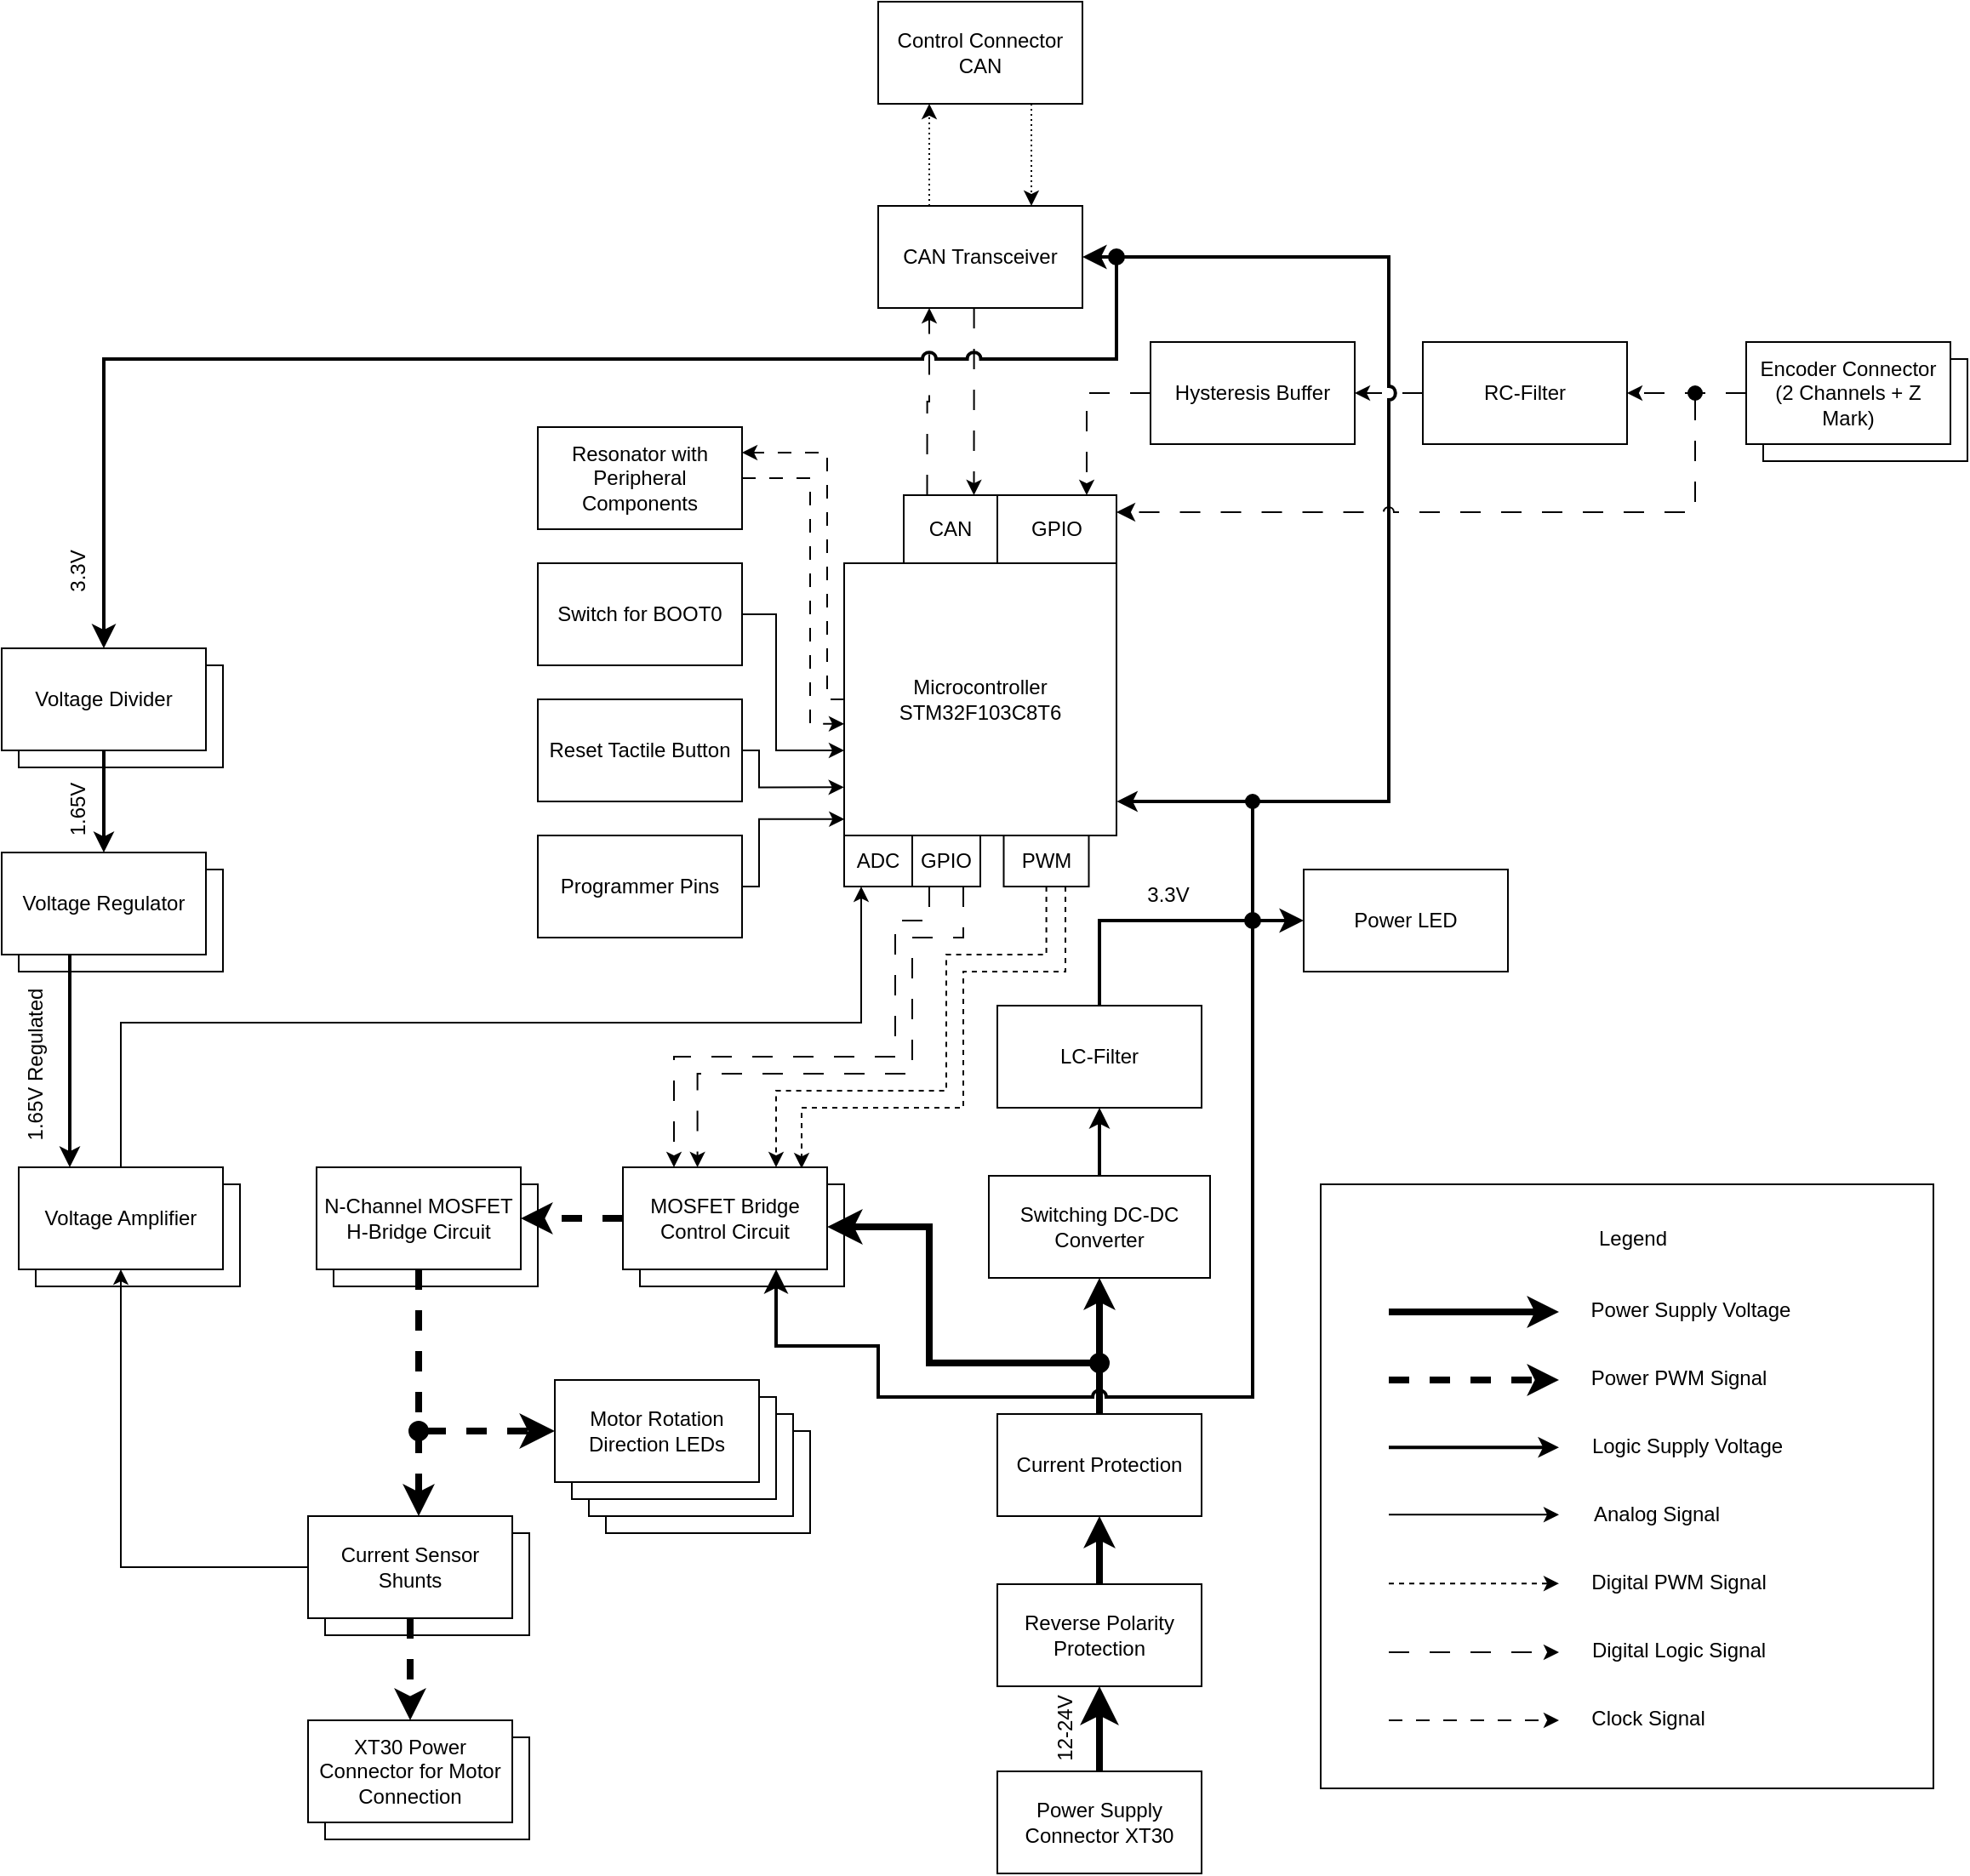 <mxfile version="21.3.7" type="device">
  <diagram name="Страница 1" id="TOjDYo58S94x5N3d6gYC">
    <mxGraphModel dx="2853" dy="1181" grid="1" gridSize="10" guides="1" tooltips="1" connect="1" arrows="1" fold="1" page="1" pageScale="1" pageWidth="827" pageHeight="1169" math="0" shadow="0">
      <root>
        <mxCell id="0" />
        <mxCell id="1" parent="0" />
        <mxCell id="6smfAwCIfCThVby5wnXH-28" value="" style="rounded=0;whiteSpace=wrap;html=1;" parent="1" vertex="1">
          <mxGeometry x="-155" y="725" width="120" height="60" as="geometry" />
        </mxCell>
        <mxCell id="6smfAwCIfCThVby5wnXH-25" value="" style="rounded=0;whiteSpace=wrap;html=1;" parent="1" vertex="1">
          <mxGeometry x="180" y="870" width="120" height="60" as="geometry" />
        </mxCell>
        <mxCell id="6smfAwCIfCThVby5wnXH-24" value="" style="rounded=0;whiteSpace=wrap;html=1;" parent="1" vertex="1">
          <mxGeometry x="170" y="860" width="120" height="60" as="geometry" />
        </mxCell>
        <mxCell id="6smfAwCIfCThVby5wnXH-19" value="" style="rounded=0;whiteSpace=wrap;html=1;" parent="1" vertex="1">
          <mxGeometry x="20" y="725" width="120" height="60" as="geometry" />
        </mxCell>
        <mxCell id="6smfAwCIfCThVby5wnXH-50" style="edgeStyle=orthogonalEdgeStyle;rounded=0;orthogonalLoop=1;jettySize=auto;html=1;entryX=0.25;entryY=0;entryDx=0;entryDy=0;dashed=1;dashPattern=12 12;exitX=0.25;exitY=1;exitDx=0;exitDy=0;" parent="1" source="6smfAwCIfCThVby5wnXH-63" target="6smfAwCIfCThVby5wnXH-16" edge="1">
          <mxGeometry relative="1" as="geometry">
            <mxPoint x="330" y="630" as="targetPoint" />
            <mxPoint x="330" y="550" as="sourcePoint" />
            <Array as="points">
              <mxPoint x="370" y="570" />
              <mxPoint x="350" y="570" />
              <mxPoint x="350" y="650" />
              <mxPoint x="220" y="650" />
            </Array>
          </mxGeometry>
        </mxCell>
        <mxCell id="6smfAwCIfCThVby5wnXH-61" style="edgeStyle=orthogonalEdgeStyle;rounded=0;orthogonalLoop=1;jettySize=auto;html=1;entryX=0.365;entryY=0;entryDx=0;entryDy=0;entryPerimeter=0;dashed=1;dashPattern=12 12;exitX=0.75;exitY=1;exitDx=0;exitDy=0;" parent="1" source="6smfAwCIfCThVby5wnXH-63" target="6smfAwCIfCThVby5wnXH-16" edge="1">
          <mxGeometry relative="1" as="geometry">
            <mxPoint x="340" y="550" as="sourcePoint" />
            <Array as="points">
              <mxPoint x="390" y="580" />
              <mxPoint x="360" y="580" />
              <mxPoint x="360" y="660" />
              <mxPoint x="234" y="660" />
            </Array>
          </mxGeometry>
        </mxCell>
        <mxCell id="6smfAwCIfCThVby5wnXH-70" style="edgeStyle=orthogonalEdgeStyle;rounded=0;orthogonalLoop=1;jettySize=auto;html=1;entryX=1;entryY=0.25;entryDx=0;entryDy=0;dashed=1;dashPattern=8 8;" parent="1" source="6smfAwCIfCThVby5wnXH-1" target="6smfAwCIfCThVby5wnXH-6" edge="1">
          <mxGeometry relative="1" as="geometry">
            <Array as="points">
              <mxPoint x="310" y="440" />
              <mxPoint x="310" y="295" />
            </Array>
          </mxGeometry>
        </mxCell>
        <mxCell id="6smfAwCIfCThVby5wnXH-1" value="&lt;div&gt;&lt;span style=&quot;background-color: initial;&quot;&gt;Microcontroller&lt;/span&gt;&lt;br&gt;&lt;/div&gt;&lt;div&gt;STM32F103C8T6&lt;/div&gt;" style="rounded=0;whiteSpace=wrap;html=1;" parent="1" vertex="1">
          <mxGeometry x="320" y="360" width="160" height="160" as="geometry" />
        </mxCell>
        <mxCell id="6smfAwCIfCThVby5wnXH-68" style="edgeStyle=orthogonalEdgeStyle;rounded=0;orthogonalLoop=1;jettySize=auto;html=1;entryX=-0.001;entryY=0.823;entryDx=0;entryDy=0;entryPerimeter=0;" parent="1" source="6smfAwCIfCThVby5wnXH-2" target="6smfAwCIfCThVby5wnXH-1" edge="1">
          <mxGeometry relative="1" as="geometry">
            <Array as="points">
              <mxPoint x="270" y="470" />
              <mxPoint x="270" y="492" />
            </Array>
          </mxGeometry>
        </mxCell>
        <mxCell id="6smfAwCIfCThVby5wnXH-2" value="Reset Tactile Button" style="whiteSpace=wrap;html=1;" parent="1" vertex="1">
          <mxGeometry x="140" y="440" width="120" height="60" as="geometry" />
        </mxCell>
        <mxCell id="6smfAwCIfCThVby5wnXH-67" style="edgeStyle=orthogonalEdgeStyle;rounded=0;orthogonalLoop=1;jettySize=auto;html=1;entryX=0.001;entryY=0.94;entryDx=0;entryDy=0;entryPerimeter=0;" parent="1" source="6smfAwCIfCThVby5wnXH-3" target="6smfAwCIfCThVby5wnXH-1" edge="1">
          <mxGeometry relative="1" as="geometry">
            <Array as="points">
              <mxPoint x="270" y="550" />
              <mxPoint x="270" y="510" />
            </Array>
          </mxGeometry>
        </mxCell>
        <mxCell id="6smfAwCIfCThVby5wnXH-3" value="Programmer Pins" style="whiteSpace=wrap;html=1;" parent="1" vertex="1">
          <mxGeometry x="140" y="520" width="120" height="60" as="geometry" />
        </mxCell>
        <mxCell id="6smfAwCIfCThVby5wnXH-69" style="edgeStyle=orthogonalEdgeStyle;rounded=0;orthogonalLoop=1;jettySize=auto;html=1;" parent="1" source="6smfAwCIfCThVby5wnXH-5" edge="1">
          <mxGeometry relative="1" as="geometry">
            <mxPoint x="320" y="470" as="targetPoint" />
            <Array as="points">
              <mxPoint x="280" y="390" />
              <mxPoint x="280" y="470" />
              <mxPoint x="320" y="470" />
            </Array>
          </mxGeometry>
        </mxCell>
        <mxCell id="6smfAwCIfCThVby5wnXH-5" value="Switch for BOOT0" style="rounded=0;whiteSpace=wrap;html=1;" parent="1" vertex="1">
          <mxGeometry x="140" y="360" width="120" height="60" as="geometry" />
        </mxCell>
        <mxCell id="6smfAwCIfCThVby5wnXH-71" style="edgeStyle=orthogonalEdgeStyle;rounded=0;orthogonalLoop=1;jettySize=auto;html=1;entryX=0;entryY=0.59;entryDx=0;entryDy=0;entryPerimeter=0;dashed=1;dashPattern=8 8;" parent="1" source="6smfAwCIfCThVby5wnXH-6" target="6smfAwCIfCThVby5wnXH-1" edge="1">
          <mxGeometry relative="1" as="geometry">
            <Array as="points">
              <mxPoint x="300" y="310" />
              <mxPoint x="300" y="454" />
            </Array>
          </mxGeometry>
        </mxCell>
        <mxCell id="6smfAwCIfCThVby5wnXH-6" value="&lt;div&gt;Resonator with Peripheral Components&lt;/div&gt;" style="rounded=0;whiteSpace=wrap;html=1;" parent="1" vertex="1">
          <mxGeometry x="140" y="280" width="120" height="60" as="geometry" />
        </mxCell>
        <mxCell id="6smfAwCIfCThVby5wnXH-82" style="edgeStyle=orthogonalEdgeStyle;rounded=0;orthogonalLoop=1;jettySize=auto;html=1;entryX=0.75;entryY=0;entryDx=0;entryDy=0;dashed=1;dashPattern=12 12;" parent="1" source="6smfAwCIfCThVby5wnXH-7" target="6smfAwCIfCThVby5wnXH-42" edge="1">
          <mxGeometry relative="1" as="geometry">
            <Array as="points">
              <mxPoint x="396" y="265" />
            </Array>
          </mxGeometry>
        </mxCell>
        <mxCell id="6smfAwCIfCThVby5wnXH-84" style="edgeStyle=orthogonalEdgeStyle;rounded=0;orthogonalLoop=1;jettySize=auto;html=1;entryX=0.25;entryY=1;entryDx=0;entryDy=0;dashed=1;dashPattern=1 2;" parent="1" source="6smfAwCIfCThVby5wnXH-7" target="6smfAwCIfCThVby5wnXH-8" edge="1">
          <mxGeometry relative="1" as="geometry">
            <Array as="points">
              <mxPoint x="370" y="130" />
              <mxPoint x="370" y="130" />
            </Array>
          </mxGeometry>
        </mxCell>
        <mxCell id="6smfAwCIfCThVby5wnXH-7" value="&lt;div&gt;CAN Transceiver&lt;/div&gt;" style="rounded=0;whiteSpace=wrap;html=1;" parent="1" vertex="1">
          <mxGeometry x="340" y="150" width="120" height="60" as="geometry" />
        </mxCell>
        <mxCell id="6smfAwCIfCThVby5wnXH-83" style="edgeStyle=orthogonalEdgeStyle;rounded=0;orthogonalLoop=1;jettySize=auto;html=1;entryX=0.75;entryY=0;entryDx=0;entryDy=0;dashed=1;dashPattern=1 2;" parent="1" source="6smfAwCIfCThVby5wnXH-8" target="6smfAwCIfCThVby5wnXH-7" edge="1">
          <mxGeometry relative="1" as="geometry">
            <Array as="points">
              <mxPoint x="430" y="100" />
              <mxPoint x="430" y="100" />
            </Array>
          </mxGeometry>
        </mxCell>
        <mxCell id="6smfAwCIfCThVby5wnXH-8" value="&lt;div&gt;Control Connector&lt;/div&gt;&lt;div&gt;CAN&lt;/div&gt;" style="rounded=0;whiteSpace=wrap;html=1;" parent="1" vertex="1">
          <mxGeometry x="340" y="30" width="120" height="60" as="geometry" />
        </mxCell>
        <mxCell id="6smfAwCIfCThVby5wnXH-37" value="" style="edgeStyle=orthogonalEdgeStyle;rounded=0;orthogonalLoop=1;jettySize=auto;html=1;sourcePerimeterSpacing=0;targetPerimeterSpacing=0;endSize=10;startSize=10;jumpSize=10;strokeWidth=4;" parent="1" source="6smfAwCIfCThVby5wnXH-9" target="6smfAwCIfCThVby5wnXH-12" edge="1">
          <mxGeometry relative="1" as="geometry" />
        </mxCell>
        <mxCell id="6smfAwCIfCThVby5wnXH-9" value="Power Supply Connector XT30" style="rounded=0;whiteSpace=wrap;html=1;" parent="1" vertex="1">
          <mxGeometry x="410" y="1070" width="120" height="60" as="geometry" />
        </mxCell>
        <mxCell id="6smfAwCIfCThVby5wnXH-11" value="Power LED" style="rounded=0;whiteSpace=wrap;html=1;" parent="1" vertex="1">
          <mxGeometry x="590" y="540" width="120" height="60" as="geometry" />
        </mxCell>
        <mxCell id="6smfAwCIfCThVby5wnXH-38" value="" style="edgeStyle=orthogonalEdgeStyle;rounded=0;orthogonalLoop=1;jettySize=auto;html=1;strokeWidth=4;" parent="1" source="6smfAwCIfCThVby5wnXH-12" target="6smfAwCIfCThVby5wnXH-13" edge="1">
          <mxGeometry relative="1" as="geometry" />
        </mxCell>
        <mxCell id="6smfAwCIfCThVby5wnXH-12" value="&lt;div&gt;Reverse Polarity Protection&lt;/div&gt;" style="rounded=0;whiteSpace=wrap;html=1;" parent="1" vertex="1">
          <mxGeometry x="410" y="960" width="120" height="60" as="geometry" />
        </mxCell>
        <mxCell id="6smfAwCIfCThVby5wnXH-39" value="" style="edgeStyle=orthogonalEdgeStyle;rounded=0;orthogonalLoop=1;jettySize=auto;html=1;strokeWidth=4;" parent="1" source="6smfAwCIfCThVby5wnXH-13" target="6smfAwCIfCThVby5wnXH-14" edge="1">
          <mxGeometry relative="1" as="geometry" />
        </mxCell>
        <mxCell id="6smfAwCIfCThVby5wnXH-13" value="Current Protection" style="rounded=0;whiteSpace=wrap;html=1;" parent="1" vertex="1">
          <mxGeometry x="410" y="860" width="120" height="60" as="geometry" />
        </mxCell>
        <mxCell id="6smfAwCIfCThVby5wnXH-41" value="" style="edgeStyle=orthogonalEdgeStyle;rounded=0;orthogonalLoop=1;jettySize=auto;html=1;strokeWidth=2;" parent="1" source="6smfAwCIfCThVby5wnXH-14" target="6smfAwCIfCThVby5wnXH-15" edge="1">
          <mxGeometry relative="1" as="geometry" />
        </mxCell>
        <mxCell id="6smfAwCIfCThVby5wnXH-14" value="Switching DC-DC Converter" style="rounded=0;whiteSpace=wrap;html=1;" parent="1" vertex="1">
          <mxGeometry x="405" y="720" width="130" height="60" as="geometry" />
        </mxCell>
        <mxCell id="6smfAwCIfCThVby5wnXH-43" style="edgeStyle=orthogonalEdgeStyle;rounded=0;orthogonalLoop=1;jettySize=auto;html=1;entryX=1.001;entryY=0.875;entryDx=0;entryDy=0;entryPerimeter=0;strokeWidth=2;" parent="1" source="6smfAwCIfCThVby5wnXH-15" target="6smfAwCIfCThVby5wnXH-1" edge="1">
          <mxGeometry relative="1" as="geometry">
            <mxPoint x="470" y="519" as="targetPoint" />
            <Array as="points">
              <mxPoint x="470" y="570" />
              <mxPoint x="560" y="570" />
              <mxPoint x="560" y="500" />
            </Array>
          </mxGeometry>
        </mxCell>
        <mxCell id="6smfAwCIfCThVby5wnXH-15" value="LC-Filter" style="rounded=0;whiteSpace=wrap;html=1;" parent="1" vertex="1">
          <mxGeometry x="410" y="620" width="120" height="60" as="geometry" />
        </mxCell>
        <mxCell id="6smfAwCIfCThVby5wnXH-17" value="" style="rounded=0;whiteSpace=wrap;html=1;" parent="1" vertex="1">
          <mxGeometry x="200" y="725" width="120" height="60" as="geometry" />
        </mxCell>
        <mxCell id="6smfAwCIfCThVby5wnXH-51" style="edgeStyle=orthogonalEdgeStyle;rounded=0;orthogonalLoop=1;jettySize=auto;html=1;entryX=1;entryY=0.5;entryDx=0;entryDy=0;strokeWidth=4;dashed=1;" parent="1" source="6smfAwCIfCThVby5wnXH-16" target="6smfAwCIfCThVby5wnXH-18" edge="1">
          <mxGeometry relative="1" as="geometry" />
        </mxCell>
        <mxCell id="6smfAwCIfCThVby5wnXH-16" value="MOSFET Bridge Control Circuit" style="rounded=0;whiteSpace=wrap;html=1;" parent="1" vertex="1">
          <mxGeometry x="190" y="715" width="120" height="60" as="geometry" />
        </mxCell>
        <mxCell id="6smfAwCIfCThVby5wnXH-52" style="edgeStyle=orthogonalEdgeStyle;rounded=0;orthogonalLoop=1;jettySize=auto;html=1;strokeWidth=4;dashed=1;" parent="1" source="6smfAwCIfCThVby5wnXH-18" edge="1">
          <mxGeometry relative="1" as="geometry">
            <mxPoint x="70" y="920" as="targetPoint" />
          </mxGeometry>
        </mxCell>
        <mxCell id="6smfAwCIfCThVby5wnXH-18" value="N-Channel MOSFET H-Bridge Circuit" style="rounded=0;whiteSpace=wrap;html=1;" parent="1" vertex="1">
          <mxGeometry x="10" y="715" width="120" height="60" as="geometry" />
        </mxCell>
        <mxCell id="6smfAwCIfCThVby5wnXH-22" value="" style="rounded=0;whiteSpace=wrap;html=1;" parent="1" vertex="1">
          <mxGeometry x="160" y="850" width="120" height="60" as="geometry" />
        </mxCell>
        <mxCell id="6smfAwCIfCThVby5wnXH-23" value="Motor Rotation Direction LEDs" style="rounded=0;whiteSpace=wrap;html=1;" parent="1" vertex="1">
          <mxGeometry x="150" y="840" width="120" height="60" as="geometry" />
        </mxCell>
        <mxCell id="6smfAwCIfCThVby5wnXH-26" value="" style="rounded=0;whiteSpace=wrap;html=1;" parent="1" vertex="1">
          <mxGeometry x="15" y="930" width="120" height="60" as="geometry" />
        </mxCell>
        <mxCell id="6smfAwCIfCThVby5wnXH-57" value="" style="edgeStyle=orthogonalEdgeStyle;rounded=0;orthogonalLoop=1;jettySize=auto;html=1;strokeWidth=4;dashed=1;" parent="1" source="6smfAwCIfCThVby5wnXH-27" target="6smfAwCIfCThVby5wnXH-56" edge="1">
          <mxGeometry relative="1" as="geometry" />
        </mxCell>
        <mxCell id="6smfAwCIfCThVby5wnXH-58" style="edgeStyle=orthogonalEdgeStyle;rounded=0;orthogonalLoop=1;jettySize=auto;html=1;entryX=0.5;entryY=1;entryDx=0;entryDy=0;" parent="1" source="6smfAwCIfCThVby5wnXH-27" target="6smfAwCIfCThVby5wnXH-29" edge="1">
          <mxGeometry relative="1" as="geometry" />
        </mxCell>
        <mxCell id="6smfAwCIfCThVby5wnXH-27" value="Current Sensor Shunts" style="rounded=0;whiteSpace=wrap;html=1;" parent="1" vertex="1">
          <mxGeometry x="5" y="920" width="120" height="60" as="geometry" />
        </mxCell>
        <mxCell id="6smfAwCIfCThVby5wnXH-75" style="edgeStyle=orthogonalEdgeStyle;rounded=0;orthogonalLoop=1;jettySize=auto;html=1;entryX=0.25;entryY=1;entryDx=0;entryDy=0;" parent="1" source="6smfAwCIfCThVby5wnXH-29" target="6smfAwCIfCThVby5wnXH-74" edge="1">
          <mxGeometry relative="1" as="geometry">
            <Array as="points">
              <mxPoint x="-105" y="630" />
              <mxPoint x="330" y="630" />
            </Array>
          </mxGeometry>
        </mxCell>
        <mxCell id="6smfAwCIfCThVby5wnXH-29" value="Voltage Amplifier" style="rounded=0;whiteSpace=wrap;html=1;" parent="1" vertex="1">
          <mxGeometry x="-165" y="715" width="120" height="60" as="geometry" />
        </mxCell>
        <mxCell id="6smfAwCIfCThVby5wnXH-30" value="" style="rounded=0;whiteSpace=wrap;html=1;" parent="1" vertex="1">
          <mxGeometry x="-165" y="540" width="120" height="60" as="geometry" />
        </mxCell>
        <mxCell id="6smfAwCIfCThVby5wnXH-88" style="edgeStyle=orthogonalEdgeStyle;rounded=0;orthogonalLoop=1;jettySize=auto;html=1;entryX=0.25;entryY=0;entryDx=0;entryDy=0;strokeWidth=2;" parent="1" source="6smfAwCIfCThVby5wnXH-31" target="6smfAwCIfCThVby5wnXH-29" edge="1">
          <mxGeometry relative="1" as="geometry">
            <mxPoint x="-115.0" y="710" as="targetPoint" />
            <Array as="points">
              <mxPoint x="-135" y="640" />
              <mxPoint x="-135" y="640" />
            </Array>
          </mxGeometry>
        </mxCell>
        <mxCell id="6smfAwCIfCThVby5wnXH-31" value="Voltage Regulator" style="rounded=0;whiteSpace=wrap;html=1;" parent="1" vertex="1">
          <mxGeometry x="-175" y="530" width="120" height="60" as="geometry" />
        </mxCell>
        <mxCell id="6smfAwCIfCThVby5wnXH-32" value="" style="rounded=0;whiteSpace=wrap;html=1;" parent="1" vertex="1">
          <mxGeometry x="860" y="240" width="120" height="60" as="geometry" />
        </mxCell>
        <mxCell id="6smfAwCIfCThVby5wnXH-76" value="" style="edgeStyle=orthogonalEdgeStyle;rounded=0;orthogonalLoop=1;jettySize=auto;html=1;dashed=1;dashPattern=12 12;" parent="1" source="6smfAwCIfCThVby5wnXH-33" target="6smfAwCIfCThVby5wnXH-34" edge="1">
          <mxGeometry relative="1" as="geometry" />
        </mxCell>
        <mxCell id="6smfAwCIfCThVby5wnXH-33" value="Encoder Connector&lt;br&gt;(2 Channels + Z Mark)" style="rounded=0;whiteSpace=wrap;html=1;" parent="1" vertex="1">
          <mxGeometry x="850" y="230" width="120" height="60" as="geometry" />
        </mxCell>
        <mxCell id="6smfAwCIfCThVby5wnXH-77" value="" style="edgeStyle=orthogonalEdgeStyle;rounded=0;orthogonalLoop=1;jettySize=auto;html=1;dashed=1;dashPattern=12 12;" parent="1" source="6smfAwCIfCThVby5wnXH-34" target="6smfAwCIfCThVby5wnXH-36" edge="1">
          <mxGeometry relative="1" as="geometry" />
        </mxCell>
        <mxCell id="6smfAwCIfCThVby5wnXH-34" value="RC-Filter" style="rounded=0;whiteSpace=wrap;html=1;" parent="1" vertex="1">
          <mxGeometry x="660" y="230" width="120" height="60" as="geometry" />
        </mxCell>
        <mxCell id="6smfAwCIfCThVby5wnXH-78" style="edgeStyle=orthogonalEdgeStyle;rounded=0;orthogonalLoop=1;jettySize=auto;html=1;entryX=0.75;entryY=0;entryDx=0;entryDy=0;dashed=1;dashPattern=12 12;" parent="1" source="6smfAwCIfCThVby5wnXH-36" target="6smfAwCIfCThVby5wnXH-79" edge="1">
          <mxGeometry relative="1" as="geometry">
            <mxPoint x="460" y="310.0" as="targetPoint" />
            <Array as="points">
              <mxPoint x="462" y="260" />
            </Array>
          </mxGeometry>
        </mxCell>
        <mxCell id="6smfAwCIfCThVby5wnXH-36" value="&lt;div&gt;Hysteresis Buffer&lt;/div&gt;" style="rounded=0;whiteSpace=wrap;html=1;" parent="1" vertex="1">
          <mxGeometry x="500" y="230" width="120" height="60" as="geometry" />
        </mxCell>
        <mxCell id="6smfAwCIfCThVby5wnXH-81" style="edgeStyle=orthogonalEdgeStyle;rounded=0;orthogonalLoop=1;jettySize=auto;html=1;exitX=0.25;exitY=0;exitDx=0;exitDy=0;entryX=0.25;entryY=1;entryDx=0;entryDy=0;dashed=1;dashPattern=12 12;" parent="1" source="6smfAwCIfCThVby5wnXH-42" target="6smfAwCIfCThVby5wnXH-7" edge="1">
          <mxGeometry relative="1" as="geometry">
            <mxPoint x="369" y="240" as="targetPoint" />
          </mxGeometry>
        </mxCell>
        <mxCell id="6smfAwCIfCThVby5wnXH-42" value="CAN" style="whiteSpace=wrap;html=1;rotation=0;" parent="1" vertex="1">
          <mxGeometry x="355" y="320" width="55" height="40" as="geometry" />
        </mxCell>
        <mxCell id="6smfAwCIfCThVby5wnXH-46" value="" style="edgeStyle=segmentEdgeStyle;endArrow=none;html=1;curved=0;rounded=0;endSize=8;startSize=8;sourcePerimeterSpacing=0;targetPerimeterSpacing=0;startArrow=oval;startFill=1;endFill=0;" parent="1" edge="1">
          <mxGeometry width="100" relative="1" as="geometry">
            <mxPoint x="560" y="500" as="sourcePoint" />
            <mxPoint x="560" y="500" as="targetPoint" />
            <Array as="points">
              <mxPoint x="560" y="570" />
            </Array>
          </mxGeometry>
        </mxCell>
        <mxCell id="6smfAwCIfCThVby5wnXH-48" value="" style="edgeStyle=segmentEdgeStyle;endArrow=classic;html=1;curved=0;rounded=0;endSize=8;startSize=8;sourcePerimeterSpacing=0;targetPerimeterSpacing=0;strokeWidth=4;entryX=0.917;entryY=0.417;entryDx=0;entryDy=0;entryPerimeter=0;startArrow=oval;startFill=1;" parent="1" target="6smfAwCIfCThVby5wnXH-17" edge="1">
          <mxGeometry width="100" relative="1" as="geometry">
            <mxPoint x="470" y="830" as="sourcePoint" />
            <mxPoint x="400" y="840" as="targetPoint" />
            <Array as="points">
              <mxPoint x="370" y="830" />
              <mxPoint x="370" y="750" />
            </Array>
          </mxGeometry>
        </mxCell>
        <mxCell id="6smfAwCIfCThVby5wnXH-49" value="" style="edgeStyle=segmentEdgeStyle;endArrow=classic;html=1;curved=0;rounded=0;endSize=8;startSize=8;sourcePerimeterSpacing=0;targetPerimeterSpacing=0;startArrow=oval;startFill=1;entryX=0;entryY=0.5;entryDx=0;entryDy=0;strokeWidth=2;" parent="1" target="6smfAwCIfCThVby5wnXH-11" edge="1">
          <mxGeometry width="100" relative="1" as="geometry">
            <mxPoint x="560" y="570" as="sourcePoint" />
            <mxPoint x="680" y="710" as="targetPoint" />
            <Array as="points">
              <mxPoint x="570" y="570" />
              <mxPoint x="570" y="570" />
            </Array>
          </mxGeometry>
        </mxCell>
        <mxCell id="6smfAwCIfCThVby5wnXH-53" value="" style="edgeStyle=segmentEdgeStyle;endArrow=classic;html=1;curved=0;rounded=0;endSize=8;startSize=8;sourcePerimeterSpacing=0;targetPerimeterSpacing=0;entryX=0;entryY=0.5;entryDx=0;entryDy=0;dashed=1;strokeWidth=4;startArrow=oval;startFill=1;" parent="1" target="6smfAwCIfCThVby5wnXH-23" edge="1">
          <mxGeometry width="100" relative="1" as="geometry">
            <mxPoint x="70" y="870" as="sourcePoint" />
            <mxPoint x="170" y="920" as="targetPoint" />
            <Array as="points">
              <mxPoint x="100" y="870" />
            </Array>
          </mxGeometry>
        </mxCell>
        <mxCell id="6smfAwCIfCThVby5wnXH-55" value="" style="rounded=0;whiteSpace=wrap;html=1;" parent="1" vertex="1">
          <mxGeometry x="15" y="1050" width="120" height="60" as="geometry" />
        </mxCell>
        <mxCell id="6smfAwCIfCThVby5wnXH-56" value="XT30 Power Connector for Motor Connection" style="rounded=0;whiteSpace=wrap;html=1;" parent="1" vertex="1">
          <mxGeometry x="5" y="1040" width="120" height="60" as="geometry" />
        </mxCell>
        <mxCell id="6smfAwCIfCThVby5wnXH-59" value="" style="rounded=0;whiteSpace=wrap;html=1;" parent="1" vertex="1">
          <mxGeometry x="-165" y="420" width="120" height="60" as="geometry" />
        </mxCell>
        <mxCell id="6smfAwCIfCThVby5wnXH-87" style="edgeStyle=orthogonalEdgeStyle;rounded=0;orthogonalLoop=1;jettySize=auto;html=1;entryX=0.5;entryY=0;entryDx=0;entryDy=0;strokeWidth=2;" parent="1" source="6smfAwCIfCThVby5wnXH-60" target="6smfAwCIfCThVby5wnXH-31" edge="1">
          <mxGeometry relative="1" as="geometry" />
        </mxCell>
        <mxCell id="6smfAwCIfCThVby5wnXH-60" value="Voltage Divider" style="rounded=0;whiteSpace=wrap;html=1;" parent="1" vertex="1">
          <mxGeometry x="-175" y="410" width="120" height="60" as="geometry" />
        </mxCell>
        <mxCell id="6smfAwCIfCThVby5wnXH-63" value="GPIO" style="whiteSpace=wrap;html=1;" parent="1" vertex="1">
          <mxGeometry x="360" y="520" width="40" height="30" as="geometry" />
        </mxCell>
        <mxCell id="6smfAwCIfCThVby5wnXH-65" style="edgeStyle=orthogonalEdgeStyle;rounded=0;orthogonalLoop=1;jettySize=auto;html=1;entryX=0.75;entryY=0;entryDx=0;entryDy=0;dashed=1;" parent="1" source="6smfAwCIfCThVby5wnXH-64" target="6smfAwCIfCThVby5wnXH-16" edge="1">
          <mxGeometry relative="1" as="geometry">
            <Array as="points">
              <mxPoint x="439" y="590" />
              <mxPoint x="380" y="590" />
              <mxPoint x="380" y="670" />
              <mxPoint x="280" y="670" />
            </Array>
          </mxGeometry>
        </mxCell>
        <mxCell id="6smfAwCIfCThVby5wnXH-66" style="edgeStyle=orthogonalEdgeStyle;rounded=0;orthogonalLoop=1;jettySize=auto;html=1;entryX=0.875;entryY=0.01;entryDx=0;entryDy=0;entryPerimeter=0;dashed=1;" parent="1" source="6smfAwCIfCThVby5wnXH-64" target="6smfAwCIfCThVby5wnXH-16" edge="1">
          <mxGeometry relative="1" as="geometry">
            <Array as="points">
              <mxPoint x="450" y="600" />
              <mxPoint x="390" y="600" />
              <mxPoint x="390" y="680" />
              <mxPoint x="295" y="680" />
            </Array>
          </mxGeometry>
        </mxCell>
        <mxCell id="6smfAwCIfCThVby5wnXH-64" value="PWM" style="whiteSpace=wrap;html=1;" parent="1" vertex="1">
          <mxGeometry x="413.75" y="520" width="50" height="30" as="geometry" />
        </mxCell>
        <mxCell id="6smfAwCIfCThVby5wnXH-74" value="ADC" style="whiteSpace=wrap;html=1;" parent="1" vertex="1">
          <mxGeometry x="320" y="520" width="40" height="30" as="geometry" />
        </mxCell>
        <mxCell id="6smfAwCIfCThVby5wnXH-79" value="GPIO" style="whiteSpace=wrap;html=1;" parent="1" vertex="1">
          <mxGeometry x="410" y="320" width="70" height="40" as="geometry" />
        </mxCell>
        <mxCell id="6smfAwCIfCThVby5wnXH-80" value="" style="edgeStyle=segmentEdgeStyle;endArrow=classic;html=1;curved=0;rounded=0;endSize=8;startSize=8;sourcePerimeterSpacing=0;targetPerimeterSpacing=0;entryX=1;entryY=0.5;entryDx=0;entryDy=0;startArrow=none;startFill=0;jumpStyle=arc;strokeWidth=2;" parent="1" target="6smfAwCIfCThVby5wnXH-7" edge="1">
          <mxGeometry width="100" relative="1" as="geometry">
            <mxPoint x="560" y="500" as="sourcePoint" />
            <mxPoint x="590" y="350" as="targetPoint" />
            <Array as="points">
              <mxPoint x="560" y="500" />
              <mxPoint x="640" y="500" />
              <mxPoint x="640" y="180" />
            </Array>
          </mxGeometry>
        </mxCell>
        <mxCell id="6smfAwCIfCThVby5wnXH-85" value="" style="edgeStyle=segmentEdgeStyle;endArrow=classic;html=1;curved=0;rounded=0;endSize=8;startSize=8;sourcePerimeterSpacing=0;targetPerimeterSpacing=0;startArrow=oval;startFill=1;dashed=1;dashPattern=12 12;entryX=1;entryY=0.25;entryDx=0;entryDy=0;jumpStyle=arc;" parent="1" target="6smfAwCIfCThVby5wnXH-79" edge="1">
          <mxGeometry width="100" relative="1" as="geometry">
            <mxPoint x="820" y="260" as="sourcePoint" />
            <mxPoint x="820" y="350" as="targetPoint" />
            <Array as="points">
              <mxPoint x="820" y="330" />
            </Array>
          </mxGeometry>
        </mxCell>
        <mxCell id="6smfAwCIfCThVby5wnXH-86" value="" style="edgeStyle=segmentEdgeStyle;endArrow=classic;html=1;curved=0;rounded=0;endSize=8;startSize=8;sourcePerimeterSpacing=0;targetPerimeterSpacing=0;startArrow=oval;startFill=1;jumpStyle=arc;entryX=0.5;entryY=0;entryDx=0;entryDy=0;strokeWidth=2;" parent="1" target="6smfAwCIfCThVby5wnXH-60" edge="1">
          <mxGeometry width="100" relative="1" as="geometry">
            <mxPoint x="480" y="180" as="sourcePoint" />
            <mxPoint x="320" y="240" as="targetPoint" />
            <Array as="points">
              <mxPoint x="480" y="240" />
              <mxPoint x="-115" y="240" />
            </Array>
          </mxGeometry>
        </mxCell>
        <mxCell id="6btp0Jh6Bf2Wli3EI19b-1" value="" style="rounded=0;whiteSpace=wrap;html=1;fillColor=none;" parent="1" vertex="1">
          <mxGeometry x="600" y="725" width="360" height="355" as="geometry" />
        </mxCell>
        <mxCell id="6btp0Jh6Bf2Wli3EI19b-2" value="" style="edgeStyle=segmentEdgeStyle;endArrow=classic;html=1;curved=0;rounded=0;endSize=8;startSize=8;sourcePerimeterSpacing=0;targetPerimeterSpacing=0;entryX=0.75;entryY=1;entryDx=0;entryDy=0;jumpStyle=arc;strokeWidth=2;" parent="1" target="6smfAwCIfCThVby5wnXH-16" edge="1">
          <mxGeometry width="100" relative="1" as="geometry">
            <mxPoint x="560" y="570" as="sourcePoint" />
            <mxPoint x="610" y="690" as="targetPoint" />
            <Array as="points">
              <mxPoint x="560" y="850" />
              <mxPoint x="340" y="850" />
              <mxPoint x="340" y="820" />
              <mxPoint x="280" y="820" />
            </Array>
          </mxGeometry>
        </mxCell>
        <mxCell id="6btp0Jh6Bf2Wli3EI19b-3" value="" style="edgeStyle=none;orthogonalLoop=1;jettySize=auto;html=1;rounded=0;strokeWidth=4;" parent="1" edge="1">
          <mxGeometry width="100" relative="1" as="geometry">
            <mxPoint x="640" y="800" as="sourcePoint" />
            <mxPoint x="740" y="800" as="targetPoint" />
            <Array as="points" />
          </mxGeometry>
        </mxCell>
        <mxCell id="6btp0Jh6Bf2Wli3EI19b-5" value="" style="edgeStyle=none;orthogonalLoop=1;jettySize=auto;html=1;rounded=0;strokeWidth=4;dashed=1;" parent="1" edge="1">
          <mxGeometry width="100" relative="1" as="geometry">
            <mxPoint x="640" y="840" as="sourcePoint" />
            <mxPoint x="740" y="840" as="targetPoint" />
            <Array as="points" />
          </mxGeometry>
        </mxCell>
        <mxCell id="6btp0Jh6Bf2Wli3EI19b-6" value="" style="edgeStyle=none;orthogonalLoop=1;jettySize=auto;html=1;rounded=0;strokeWidth=2;" parent="1" edge="1">
          <mxGeometry width="100" relative="1" as="geometry">
            <mxPoint x="640" y="879.57" as="sourcePoint" />
            <mxPoint x="740" y="879.57" as="targetPoint" />
            <Array as="points" />
          </mxGeometry>
        </mxCell>
        <mxCell id="6btp0Jh6Bf2Wli3EI19b-7" value="" style="edgeStyle=none;orthogonalLoop=1;jettySize=auto;html=1;rounded=0;" parent="1" edge="1">
          <mxGeometry width="100" relative="1" as="geometry">
            <mxPoint x="640" y="919.13" as="sourcePoint" />
            <mxPoint x="740" y="919.13" as="targetPoint" />
            <Array as="points" />
          </mxGeometry>
        </mxCell>
        <mxCell id="6btp0Jh6Bf2Wli3EI19b-8" value="" style="edgeStyle=none;orthogonalLoop=1;jettySize=auto;html=1;rounded=0;dashed=1;" parent="1" edge="1">
          <mxGeometry width="100" relative="1" as="geometry">
            <mxPoint x="640" y="959.57" as="sourcePoint" />
            <mxPoint x="740" y="959.57" as="targetPoint" />
            <Array as="points" />
          </mxGeometry>
        </mxCell>
        <mxCell id="6btp0Jh6Bf2Wli3EI19b-10" value="" style="edgeStyle=none;orthogonalLoop=1;jettySize=auto;html=1;rounded=0;dashed=1;dashPattern=12 12;" parent="1" edge="1">
          <mxGeometry width="100" relative="1" as="geometry">
            <mxPoint x="640" y="1000" as="sourcePoint" />
            <mxPoint x="740" y="1000" as="targetPoint" />
            <Array as="points" />
          </mxGeometry>
        </mxCell>
        <mxCell id="6btp0Jh6Bf2Wli3EI19b-11" value="" style="edgeStyle=none;orthogonalLoop=1;jettySize=auto;html=1;rounded=0;dashed=1;dashPattern=8 8;" parent="1" edge="1">
          <mxGeometry width="100" relative="1" as="geometry">
            <mxPoint x="640" y="1040" as="sourcePoint" />
            <mxPoint x="740" y="1040" as="targetPoint" />
            <Array as="points" />
          </mxGeometry>
        </mxCell>
        <mxCell id="6btp0Jh6Bf2Wli3EI19b-12" value="Power Supply Voltage" style="text;html=1;align=center;verticalAlign=middle;resizable=0;points=[];autosize=1;strokeColor=none;fillColor=none;" parent="1" vertex="1">
          <mxGeometry x="747" y="784" width="140" height="30" as="geometry" />
        </mxCell>
        <mxCell id="6btp0Jh6Bf2Wli3EI19b-15" value="Power PWM Signal" style="text;html=1;align=center;verticalAlign=middle;resizable=0;points=[];autosize=1;strokeColor=none;fillColor=none;" parent="1" vertex="1">
          <mxGeometry x="745" y="824" width="130" height="30" as="geometry" />
        </mxCell>
        <mxCell id="6btp0Jh6Bf2Wli3EI19b-16" value="Logic Supply Voltage" style="text;html=1;align=center;verticalAlign=middle;resizable=0;points=[];autosize=1;strokeColor=none;fillColor=none;" parent="1" vertex="1">
          <mxGeometry x="745" y="864" width="140" height="30" as="geometry" />
        </mxCell>
        <mxCell id="6btp0Jh6Bf2Wli3EI19b-17" value="Analog Signal" style="text;html=1;align=center;verticalAlign=middle;resizable=0;points=[];autosize=1;strokeColor=none;fillColor=none;" parent="1" vertex="1">
          <mxGeometry x="747" y="903.5" width="100" height="30" as="geometry" />
        </mxCell>
        <mxCell id="6btp0Jh6Bf2Wli3EI19b-18" value="Digital PWM Signal" style="text;html=1;align=center;verticalAlign=middle;resizable=0;points=[];autosize=1;strokeColor=none;fillColor=none;" parent="1" vertex="1">
          <mxGeometry x="745" y="944" width="130" height="30" as="geometry" />
        </mxCell>
        <mxCell id="6btp0Jh6Bf2Wli3EI19b-19" value="Digital Logic Signal" style="text;html=1;align=center;verticalAlign=middle;resizable=0;points=[];autosize=1;strokeColor=none;fillColor=none;" parent="1" vertex="1">
          <mxGeometry x="745" y="984" width="130" height="30" as="geometry" />
        </mxCell>
        <mxCell id="6btp0Jh6Bf2Wli3EI19b-20" value="Clock Signal" style="text;html=1;align=center;verticalAlign=middle;resizable=0;points=[];autosize=1;strokeColor=none;fillColor=none;" parent="1" vertex="1">
          <mxGeometry x="747" y="1024" width="90" height="30" as="geometry" />
        </mxCell>
        <mxCell id="6btp0Jh6Bf2Wli3EI19b-21" value="Legend" style="text;html=1;align=center;verticalAlign=middle;resizable=0;points=[];autosize=1;strokeColor=none;fillColor=none;fontSize=12;fontFamily=Helvetica;fontColor=default;" parent="1" vertex="1">
          <mxGeometry x="753" y="742" width="60" height="30" as="geometry" />
        </mxCell>
        <mxCell id="xsfCMP9VGy_GZdmI0E8d-2" value="1.65V Regulated" style="text;html=1;align=center;verticalAlign=middle;resizable=0;points=[];autosize=1;strokeColor=none;fillColor=none;rotation=-90;" vertex="1" parent="1">
          <mxGeometry x="-210" y="640" width="110" height="30" as="geometry" />
        </mxCell>
        <mxCell id="xsfCMP9VGy_GZdmI0E8d-3" value="1.65V" style="text;html=1;align=center;verticalAlign=middle;resizable=0;points=[];autosize=1;strokeColor=none;fillColor=none;rotation=-90;" vertex="1" parent="1">
          <mxGeometry x="-155" y="490" width="50" height="30" as="geometry" />
        </mxCell>
        <mxCell id="xsfCMP9VGy_GZdmI0E8d-4" value="3.3V" style="text;html=1;align=center;verticalAlign=middle;resizable=0;points=[];autosize=1;strokeColor=none;fillColor=none;rotation=-90;" vertex="1" parent="1">
          <mxGeometry x="-155" y="350" width="50" height="30" as="geometry" />
        </mxCell>
        <mxCell id="xsfCMP9VGy_GZdmI0E8d-5" value="3.3V" style="text;html=1;align=center;verticalAlign=middle;resizable=0;points=[];autosize=1;strokeColor=none;fillColor=none;rotation=0;" vertex="1" parent="1">
          <mxGeometry x="485" y="540" width="50" height="30" as="geometry" />
        </mxCell>
        <mxCell id="xsfCMP9VGy_GZdmI0E8d-6" value="12-24V" style="text;html=1;align=center;verticalAlign=middle;resizable=0;points=[];autosize=1;strokeColor=none;fillColor=none;rotation=-90;" vertex="1" parent="1">
          <mxGeometry x="420" y="1030" width="60" height="30" as="geometry" />
        </mxCell>
      </root>
    </mxGraphModel>
  </diagram>
</mxfile>

